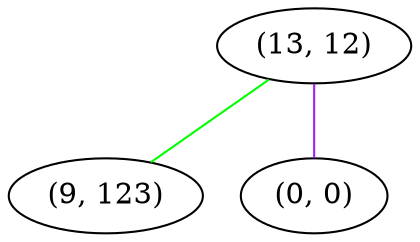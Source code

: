 graph "" {
"(13, 12)";
"(9, 123)";
"(0, 0)";
"(13, 12)" -- "(9, 123)"  [color=green, key=0, weight=2];
"(13, 12)" -- "(0, 0)"  [color=purple, key=0, weight=4];
}
